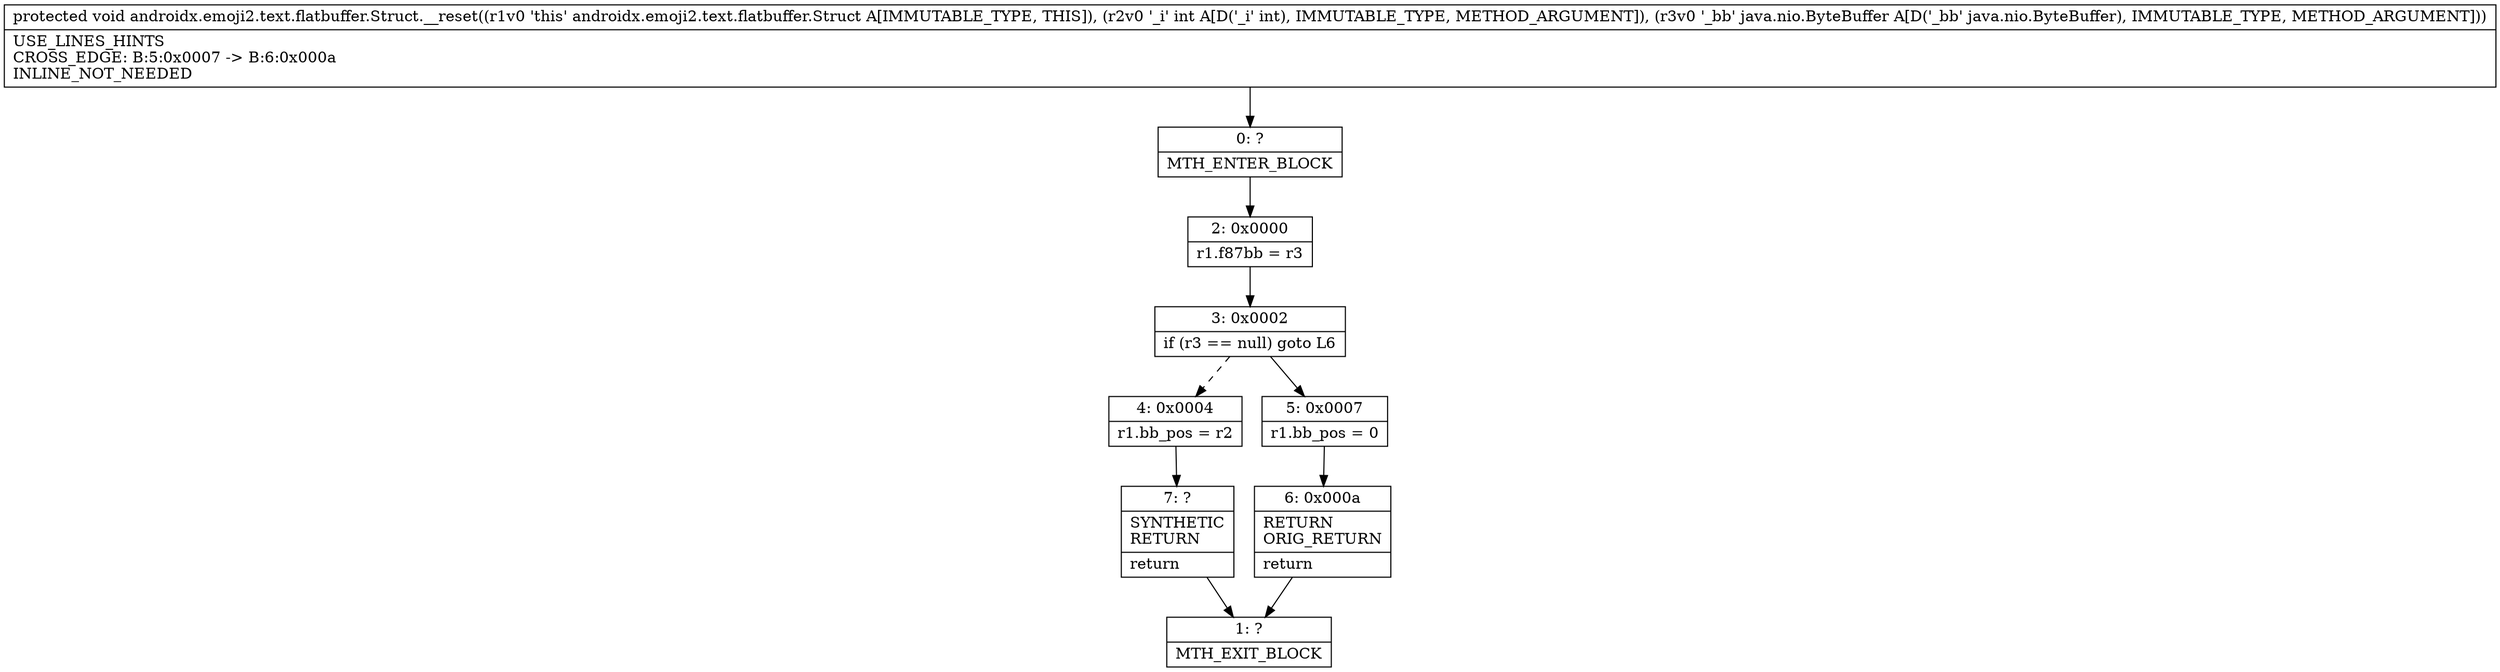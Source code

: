 digraph "CFG forandroidx.emoji2.text.flatbuffer.Struct.__reset(ILjava\/nio\/ByteBuffer;)V" {
Node_0 [shape=record,label="{0\:\ ?|MTH_ENTER_BLOCK\l}"];
Node_2 [shape=record,label="{2\:\ 0x0000|r1.f87bb = r3\l}"];
Node_3 [shape=record,label="{3\:\ 0x0002|if (r3 == null) goto L6\l}"];
Node_4 [shape=record,label="{4\:\ 0x0004|r1.bb_pos = r2\l}"];
Node_7 [shape=record,label="{7\:\ ?|SYNTHETIC\lRETURN\l|return\l}"];
Node_1 [shape=record,label="{1\:\ ?|MTH_EXIT_BLOCK\l}"];
Node_5 [shape=record,label="{5\:\ 0x0007|r1.bb_pos = 0\l}"];
Node_6 [shape=record,label="{6\:\ 0x000a|RETURN\lORIG_RETURN\l|return\l}"];
MethodNode[shape=record,label="{protected void androidx.emoji2.text.flatbuffer.Struct.__reset((r1v0 'this' androidx.emoji2.text.flatbuffer.Struct A[IMMUTABLE_TYPE, THIS]), (r2v0 '_i' int A[D('_i' int), IMMUTABLE_TYPE, METHOD_ARGUMENT]), (r3v0 '_bb' java.nio.ByteBuffer A[D('_bb' java.nio.ByteBuffer), IMMUTABLE_TYPE, METHOD_ARGUMENT]))  | USE_LINES_HINTS\lCROSS_EDGE: B:5:0x0007 \-\> B:6:0x000a\lINLINE_NOT_NEEDED\l}"];
MethodNode -> Node_0;Node_0 -> Node_2;
Node_2 -> Node_3;
Node_3 -> Node_4[style=dashed];
Node_3 -> Node_5;
Node_4 -> Node_7;
Node_7 -> Node_1;
Node_5 -> Node_6;
Node_6 -> Node_1;
}

